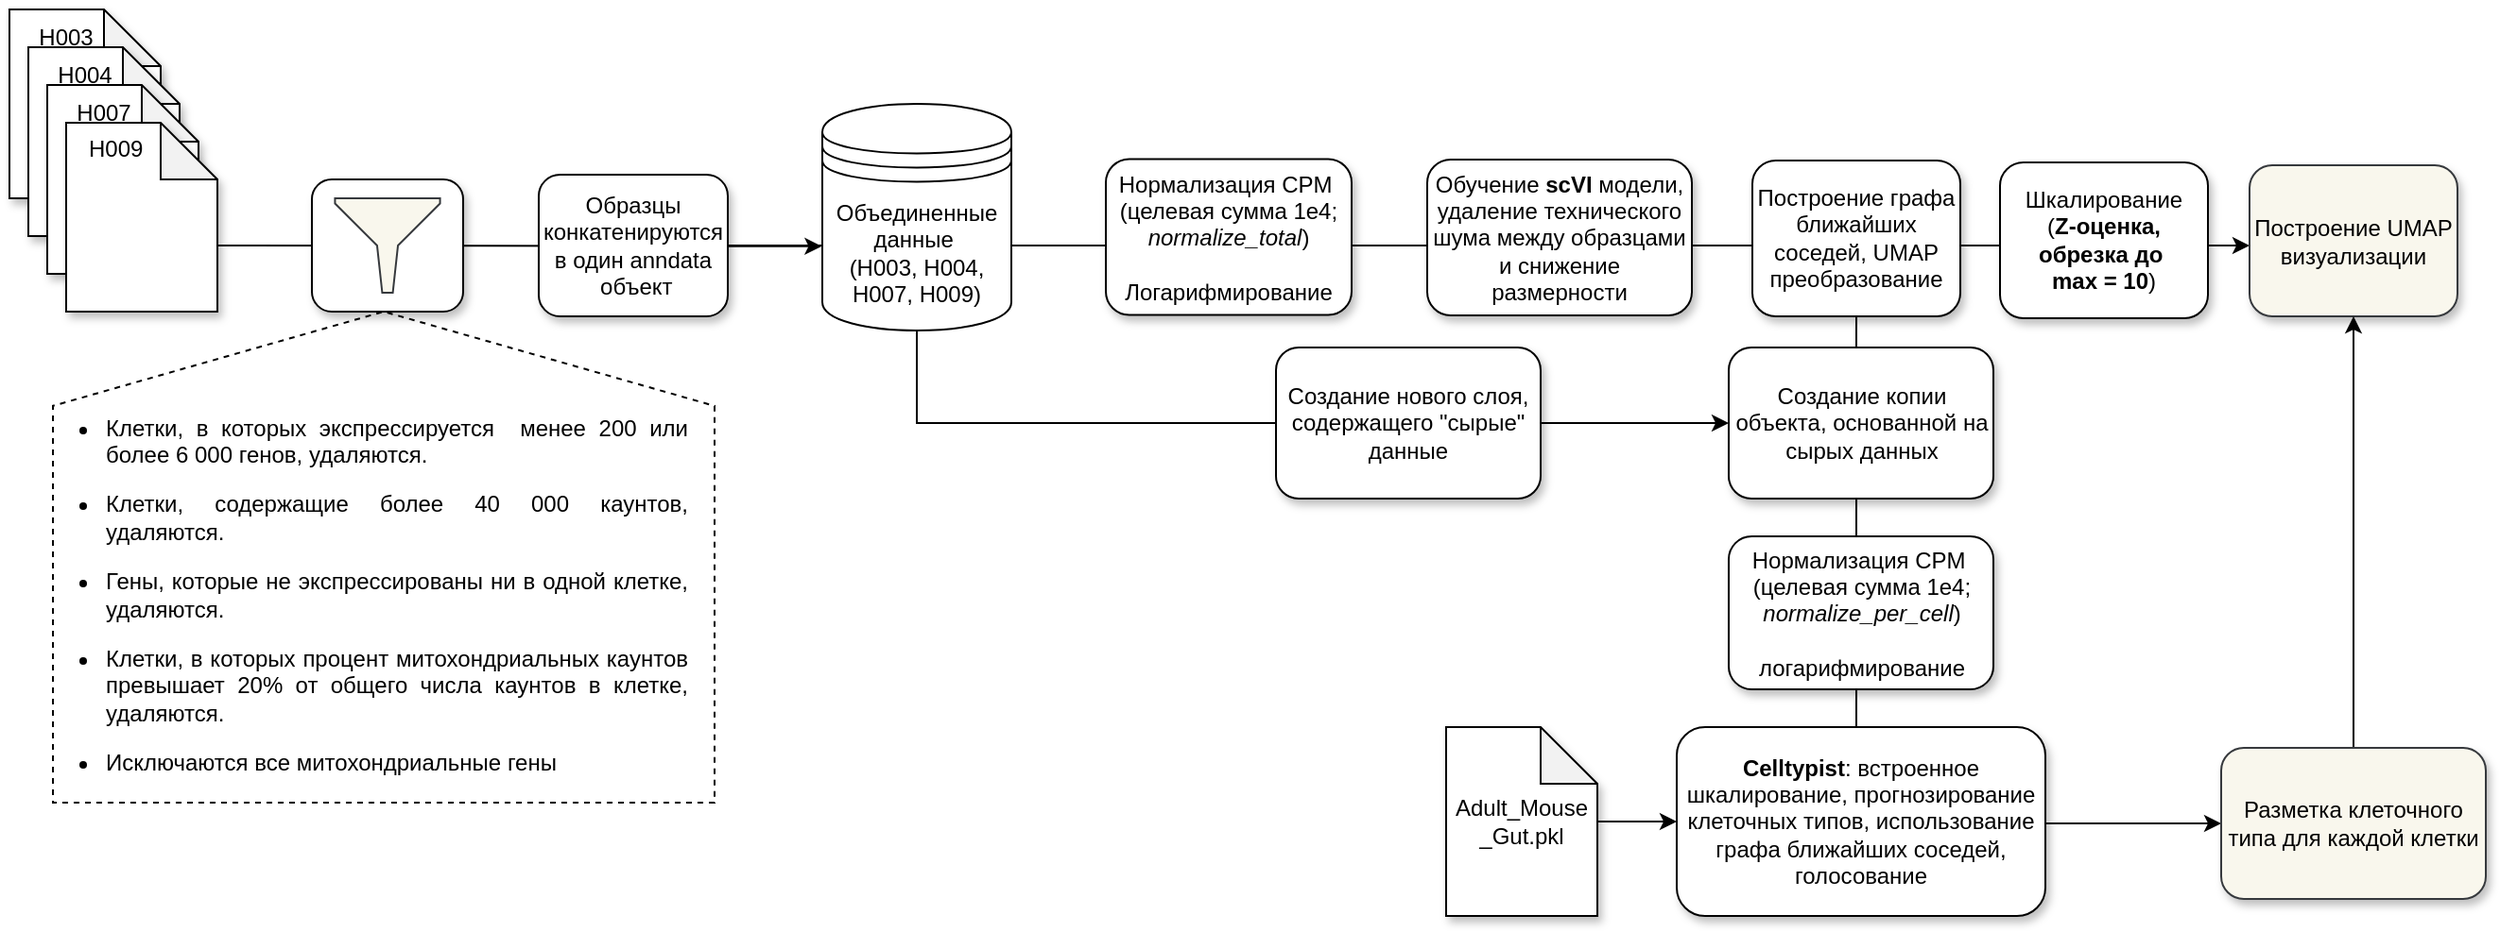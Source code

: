 <mxfile version="22.1.21" type="github">
  <diagram name="Page-1" id="J7fKQimHqGC5aI94PYtP">
    <mxGraphModel dx="1434" dy="759" grid="1" gridSize="10" guides="1" tooltips="1" connect="1" arrows="1" fold="1" page="1" pageScale="1" pageWidth="850" pageHeight="1100" math="0" shadow="0">
      <root>
        <mxCell id="0" />
        <mxCell id="1" parent="0" />
        <mxCell id="2H0FY_2uMuG2iU7N1IUy-26" style="edgeStyle=orthogonalEdgeStyle;rounded=0;orthogonalLoop=1;jettySize=auto;html=1;exitX=0;exitY=0;exitDx=80;exitDy=65;exitPerimeter=0;entryX=-0.003;entryY=0.628;entryDx=0;entryDy=0;entryPerimeter=0;" parent="1" source="2H0FY_2uMuG2iU7N1IUy-4" target="2H0FY_2uMuG2iU7N1IUy-22" edge="1">
          <mxGeometry relative="1" as="geometry">
            <mxPoint x="470" y="210" as="targetPoint" />
            <Array as="points">
              <mxPoint x="470" y="205" />
            </Array>
          </mxGeometry>
        </mxCell>
        <mxCell id="2H0FY_2uMuG2iU7N1IUy-21" value="" style="shape=offPageConnector;whiteSpace=wrap;html=1;rotation=-180;size=0.192;dashed=1;" parent="1" vertex="1">
          <mxGeometry x="63" y="240" width="350" height="260" as="geometry" />
        </mxCell>
        <mxCell id="2H0FY_2uMuG2iU7N1IUy-9" value="" style="group" parent="1" vertex="1" connectable="0">
          <mxGeometry x="40" y="80" width="110" height="160" as="geometry" />
        </mxCell>
        <mxCell id="2H0FY_2uMuG2iU7N1IUy-1" value="" style="shape=note;whiteSpace=wrap;html=1;backgroundOutline=1;darkOpacity=0.05;align=left;shadow=1;" parent="2H0FY_2uMuG2iU7N1IUy-9" vertex="1">
          <mxGeometry width="80" height="100" as="geometry" />
        </mxCell>
        <mxCell id="2H0FY_2uMuG2iU7N1IUy-2" value="" style="shape=note;whiteSpace=wrap;html=1;backgroundOutline=1;darkOpacity=0.05;shadow=1;" parent="2H0FY_2uMuG2iU7N1IUy-9" vertex="1">
          <mxGeometry x="10" y="20" width="80" height="100" as="geometry" />
        </mxCell>
        <mxCell id="2H0FY_2uMuG2iU7N1IUy-3" value="" style="shape=note;whiteSpace=wrap;html=1;backgroundOutline=1;darkOpacity=0.05;shadow=1;" parent="2H0FY_2uMuG2iU7N1IUy-9" vertex="1">
          <mxGeometry x="20" y="40" width="80" height="100" as="geometry" />
        </mxCell>
        <mxCell id="2H0FY_2uMuG2iU7N1IUy-4" value="" style="shape=note;whiteSpace=wrap;html=1;backgroundOutline=1;darkOpacity=0.05;shadow=1;" parent="2H0FY_2uMuG2iU7N1IUy-9" vertex="1">
          <mxGeometry x="30" y="60" width="80" height="100" as="geometry" />
        </mxCell>
        <mxCell id="2H0FY_2uMuG2iU7N1IUy-5" value="H003" style="text;html=1;strokeColor=none;fillColor=none;align=center;verticalAlign=middle;whiteSpace=wrap;rounded=0;" parent="2H0FY_2uMuG2iU7N1IUy-9" vertex="1">
          <mxGeometry width="60" height="30" as="geometry" />
        </mxCell>
        <mxCell id="2H0FY_2uMuG2iU7N1IUy-6" value="&lt;div&gt;H004&lt;/div&gt;" style="text;html=1;strokeColor=none;fillColor=none;align=center;verticalAlign=middle;whiteSpace=wrap;rounded=0;" parent="2H0FY_2uMuG2iU7N1IUy-9" vertex="1">
          <mxGeometry x="10" y="20" width="60" height="30" as="geometry" />
        </mxCell>
        <mxCell id="2H0FY_2uMuG2iU7N1IUy-7" value="H007" style="text;html=1;strokeColor=none;fillColor=none;align=center;verticalAlign=middle;whiteSpace=wrap;rounded=0;" parent="2H0FY_2uMuG2iU7N1IUy-9" vertex="1">
          <mxGeometry x="20" y="40" width="60" height="30" as="geometry" />
        </mxCell>
        <mxCell id="2H0FY_2uMuG2iU7N1IUy-8" value="H009" style="text;whiteSpace=wrap;html=1;" parent="2H0FY_2uMuG2iU7N1IUy-9" vertex="1">
          <mxGeometry x="40" y="60" width="60" height="40" as="geometry" />
        </mxCell>
        <mxCell id="2H0FY_2uMuG2iU7N1IUy-18" value="" style="group;shadow=1;" parent="1" vertex="1" connectable="0">
          <mxGeometry x="200" y="170" width="120" height="70" as="geometry" />
        </mxCell>
        <mxCell id="2H0FY_2uMuG2iU7N1IUy-17" value="" style="rounded=1;whiteSpace=wrap;html=1;shadow=1;" parent="2H0FY_2uMuG2iU7N1IUy-18" vertex="1">
          <mxGeometry width="80" height="70" as="geometry" />
        </mxCell>
        <mxCell id="2H0FY_2uMuG2iU7N1IUy-11" value="" style="sketch=0;aspect=fixed;pointerEvents=1;shadow=0;dashed=0;html=1;strokeColor=#36393d;labelPosition=center;verticalLabelPosition=bottom;verticalAlign=top;align=center;fillColor=#f9f7ed;shape=mxgraph.mscae.enterprise.filter" parent="2H0FY_2uMuG2iU7N1IUy-18" vertex="1">
          <mxGeometry x="12.22" y="10" width="55.56" height="50" as="geometry" />
        </mxCell>
        <mxCell id="2H0FY_2uMuG2iU7N1IUy-20" value="&lt;ul&gt;&lt;li&gt;&lt;div align=&quot;justify&quot;&gt;Клетки, в которых экспрессируется&amp;nbsp; менее 200 или более 6 000 генов, удаляются.&lt;/div&gt;&lt;/li&gt;&lt;/ul&gt;&lt;ul&gt;&lt;li&gt;&lt;div align=&quot;justify&quot;&gt;Клетки, содержащие более 40 000 каунтов, удаляются.&lt;br&gt;&lt;/div&gt;&lt;/li&gt;&lt;/ul&gt;&lt;div align=&quot;justify&quot;&gt;&lt;ul&gt;&lt;li&gt;Гены, которые не экспрессированы ни в одной клетке, удаляются.&lt;/li&gt;&lt;/ul&gt;&lt;ul&gt;&lt;li&gt;Клетки, в которых процент митохондриальных каунтов превышает 20% от общего числа каунтов в клетке, удаляются. &lt;br&gt;&lt;/li&gt;&lt;/ul&gt;&lt;ul&gt;&lt;li&gt;Исключаются все митохондриальные гены&lt;br&gt;&lt;/li&gt;&lt;/ul&gt;&lt;/div&gt;" style="text;html=1;strokeColor=none;fillColor=none;align=center;verticalAlign=middle;whiteSpace=wrap;rounded=0;" parent="1" vertex="1">
          <mxGeometry x="50" y="240" width="350" height="300" as="geometry" />
        </mxCell>
        <mxCell id="2H0FY_2uMuG2iU7N1IUy-34" style="edgeStyle=orthogonalEdgeStyle;rounded=0;orthogonalLoop=1;jettySize=auto;html=1;exitX=1;exitY=0.5;exitDx=0;exitDy=0;" parent="1" source="2H0FY_2uMuG2iU7N1IUy-25" target="2H0FY_2uMuG2iU7N1IUy-33" edge="1">
          <mxGeometry relative="1" as="geometry">
            <Array as="points">
              <mxPoint x="890" y="205" />
              <mxPoint x="890" y="205" />
            </Array>
          </mxGeometry>
        </mxCell>
        <mxCell id="2H0FY_2uMuG2iU7N1IUy-25" value="&lt;div&gt;Образцы&lt;/div&gt;&lt;div&gt;конкатенируются&lt;/div&gt;&lt;div&gt;в один anndata&lt;/div&gt;&lt;div&gt;&amp;nbsp;объект&lt;br&gt;&lt;/div&gt;" style="rounded=1;whiteSpace=wrap;html=1;shadow=1;" parent="1" vertex="1">
          <mxGeometry x="320" y="167.5" width="100" height="75" as="geometry" />
        </mxCell>
        <mxCell id="2H0FY_2uMuG2iU7N1IUy-31" value="&lt;div&gt;Обучение &lt;b&gt;scVI&lt;/b&gt; модели, удаление технического шума между образцами и снижение размерности&lt;br&gt;&lt;/div&gt;" style="rounded=1;whiteSpace=wrap;html=1;shadow=1;" parent="1" vertex="1">
          <mxGeometry x="790" y="159.5" width="140" height="82.5" as="geometry" />
        </mxCell>
        <mxCell id="2H0FY_2uMuG2iU7N1IUy-40" style="edgeStyle=orthogonalEdgeStyle;rounded=0;orthogonalLoop=1;jettySize=auto;html=1;exitX=0.5;exitY=1;exitDx=0;exitDy=0;entryX=0;entryY=0.5;entryDx=0;entryDy=0;" parent="1" source="2H0FY_2uMuG2iU7N1IUy-32" target="2H0FY_2uMuG2iU7N1IUy-37" edge="1">
          <mxGeometry relative="1" as="geometry" />
        </mxCell>
        <mxCell id="2H0FY_2uMuG2iU7N1IUy-32" value="Построение графа ближайших соседей, UMAP преобразование " style="rounded=1;whiteSpace=wrap;html=1;shadow=1;" parent="1" vertex="1">
          <mxGeometry x="962" y="160" width="110" height="82.5" as="geometry" />
        </mxCell>
        <mxCell id="2H0FY_2uMuG2iU7N1IUy-33" value="Построение UMAP визуализации" style="rounded=1;whiteSpace=wrap;html=1;shadow=1;fillColor=#f9f7ed;strokeColor=#36393d;" parent="1" vertex="1">
          <mxGeometry x="1225" y="162.5" width="110" height="80" as="geometry" />
        </mxCell>
        <mxCell id="2H0FY_2uMuG2iU7N1IUy-46" style="edgeStyle=orthogonalEdgeStyle;rounded=0;orthogonalLoop=1;jettySize=auto;html=1;exitX=0.5;exitY=1;exitDx=0;exitDy=0;entryX=0;entryY=0.5;entryDx=0;entryDy=0;" parent="1" source="2H0FY_2uMuG2iU7N1IUy-22" target="2H0FY_2uMuG2iU7N1IUy-39" edge="1">
          <mxGeometry relative="1" as="geometry" />
        </mxCell>
        <mxCell id="2H0FY_2uMuG2iU7N1IUy-22" value="&lt;div&gt;Объединенные данные&amp;nbsp;&lt;/div&gt;&lt;div&gt;(H003, H004, H007, H009)&lt;/div&gt;" style="shape=datastore;whiteSpace=wrap;html=1;" parent="1" vertex="1">
          <mxGeometry x="470" y="130" width="100" height="120" as="geometry" />
        </mxCell>
        <mxCell id="2H0FY_2uMuG2iU7N1IUy-44" value="" style="edgeStyle=orthogonalEdgeStyle;rounded=0;orthogonalLoop=1;jettySize=auto;html=1;" parent="1" source="2H0FY_2uMuG2iU7N1IUy-35" target="2H0FY_2uMuG2iU7N1IUy-38" edge="1">
          <mxGeometry relative="1" as="geometry" />
        </mxCell>
        <mxCell id="2H0FY_2uMuG2iU7N1IUy-35" value="&lt;div&gt;Adult_Mouse&lt;/div&gt;&lt;div&gt;_Gut.pkl&lt;/div&gt;" style="shape=note;whiteSpace=wrap;html=1;backgroundOutline=1;darkOpacity=0.05;shadow=1;" parent="1" vertex="1">
          <mxGeometry x="800" y="460" width="80" height="100" as="geometry" />
        </mxCell>
        <mxCell id="2H0FY_2uMuG2iU7N1IUy-36" value="&lt;div align=&quot;center&quot;&gt;Нормализация CPM&amp;nbsp;&lt;div&gt;(целевая сумма 1e4;&lt;i&gt; normalize_per_cell&lt;/i&gt;)&lt;/div&gt;&lt;/div&gt;&lt;div align=&quot;center&quot;&gt;&lt;br&gt;&lt;/div&gt;&lt;div align=&quot;center&quot;&gt;логарифмирование&lt;/div&gt;" style="rounded=1;whiteSpace=wrap;html=1;shadow=1;align=center;" parent="1" vertex="1">
          <mxGeometry x="949.5" y="359" width="140" height="81" as="geometry" />
        </mxCell>
        <mxCell id="2H0FY_2uMuG2iU7N1IUy-43" style="edgeStyle=orthogonalEdgeStyle;rounded=0;orthogonalLoop=1;jettySize=auto;html=1;exitX=0.5;exitY=0;exitDx=0;exitDy=0;entryX=0.5;entryY=1;entryDx=0;entryDy=0;" parent="1" source="2H0FY_2uMuG2iU7N1IUy-37" target="2H0FY_2uMuG2iU7N1IUy-33" edge="1">
          <mxGeometry relative="1" as="geometry" />
        </mxCell>
        <mxCell id="2H0FY_2uMuG2iU7N1IUy-37" value="Разметка клеточного типа для каждой клетки" style="rounded=1;whiteSpace=wrap;html=1;shadow=1;fillColor=#f9f7ed;strokeColor=#36393d;" parent="1" vertex="1">
          <mxGeometry x="1210" y="471" width="140" height="80" as="geometry" />
        </mxCell>
        <mxCell id="2H0FY_2uMuG2iU7N1IUy-38" value="&lt;b&gt;Celltypist&lt;/b&gt;: встроенное шкалирование, прогнозирование клеточных типов, использование графа ближайших соседей, голосование " style="rounded=1;whiteSpace=wrap;html=1;shadow=1;" parent="1" vertex="1">
          <mxGeometry x="922" y="460" width="195" height="100" as="geometry" />
        </mxCell>
        <mxCell id="2H0FY_2uMuG2iU7N1IUy-39" value="Создание копии объекта, основанной на сырых данных" style="rounded=1;whiteSpace=wrap;html=1;shadow=1;" parent="1" vertex="1">
          <mxGeometry x="949.5" y="259" width="140" height="80" as="geometry" />
        </mxCell>
        <mxCell id="2H0FY_2uMuG2iU7N1IUy-41" value="&lt;div&gt;Нормализация CPM&amp;nbsp;&lt;/div&gt;&lt;div&gt;(целевая сумма 1e4; &lt;i&gt;normalize_total&lt;/i&gt;)&lt;/div&gt;&lt;div&gt;&lt;br&gt;&lt;/div&gt;&lt;div&gt;Логарифмирование&lt;br&gt;&lt;/div&gt;" style="rounded=1;whiteSpace=wrap;html=1;shadow=1;" parent="1" vertex="1">
          <mxGeometry x="620" y="159.25" width="130" height="82.5" as="geometry" />
        </mxCell>
        <mxCell id="2H0FY_2uMuG2iU7N1IUy-45" value="Создание нового слоя, содержащего &quot;сырые&quot; данные " style="rounded=1;whiteSpace=wrap;html=1;shadow=1;" parent="1" vertex="1">
          <mxGeometry x="710" y="259" width="140" height="80" as="geometry" />
        </mxCell>
        <mxCell id="2H0FY_2uMuG2iU7N1IUy-47" value="&lt;div&gt;Шкалирование&lt;/div&gt;&lt;div&gt;(&lt;strong&gt;Z-оценка, обрезка до&amp;nbsp;&lt;/strong&gt;&lt;/div&gt;&lt;div&gt;&lt;strong&gt;max = 10&lt;/strong&gt;)&lt;br&gt;&lt;/div&gt;" style="rounded=1;whiteSpace=wrap;html=1;shadow=1;" parent="1" vertex="1">
          <mxGeometry x="1093" y="161" width="110" height="82.5" as="geometry" />
        </mxCell>
      </root>
    </mxGraphModel>
  </diagram>
</mxfile>
